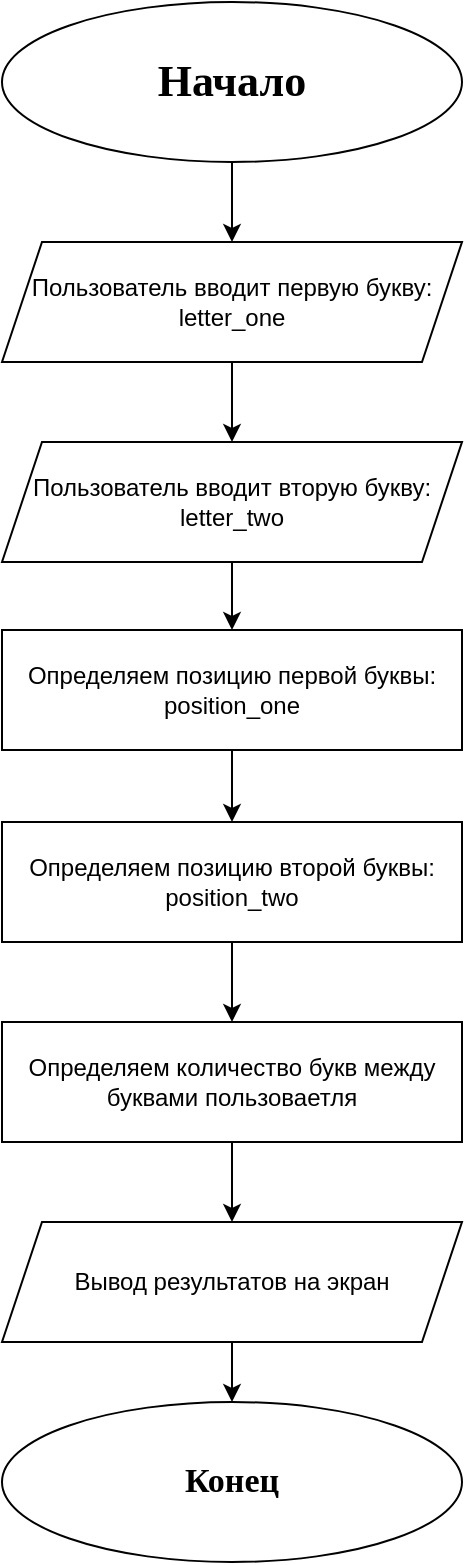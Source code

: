 <mxfile version="14.5.1" type="device"><diagram id="6a731a19-8d31-9384-78a2-239565b7b9f0" name="Page-1"><mxGraphModel dx="460" dy="853" grid="1" gridSize="10" guides="1" tooltips="1" connect="1" arrows="1" fold="1" page="1" pageScale="1" pageWidth="1169" pageHeight="827" background="#ffffff" math="0" shadow="0"><root><mxCell id="0"/><mxCell id="1" parent="0"/><mxCell id="T0U3JgzrwuJqipsjzexs-57" value="" style="edgeStyle=orthogonalEdgeStyle;rounded=0;orthogonalLoop=1;jettySize=auto;html=1;" edge="1" parent="1" source="T0U3JgzrwuJqipsjzexs-55" target="T0U3JgzrwuJqipsjzexs-56"><mxGeometry relative="1" as="geometry"/></mxCell><mxCell id="T0U3JgzrwuJqipsjzexs-55" value="&lt;font face=&quot;Times New Roman&quot; style=&quot;font-size: 22px&quot;&gt;&lt;b&gt;Начало&lt;/b&gt;&lt;/font&gt;" style="ellipse;whiteSpace=wrap;html=1;" vertex="1" parent="1"><mxGeometry x="410" y="40" width="230" height="80" as="geometry"/></mxCell><mxCell id="T0U3JgzrwuJqipsjzexs-59" value="" style="edgeStyle=orthogonalEdgeStyle;rounded=0;orthogonalLoop=1;jettySize=auto;html=1;" edge="1" parent="1" source="T0U3JgzrwuJqipsjzexs-56" target="T0U3JgzrwuJqipsjzexs-58"><mxGeometry relative="1" as="geometry"/></mxCell><mxCell id="T0U3JgzrwuJqipsjzexs-56" value="Пользователь вводит первую букву:&lt;br&gt;letter_one" style="shape=parallelogram;perimeter=parallelogramPerimeter;whiteSpace=wrap;html=1;fixedSize=1;" vertex="1" parent="1"><mxGeometry x="410" y="160" width="230" height="60" as="geometry"/></mxCell><mxCell id="T0U3JgzrwuJqipsjzexs-62" value="" style="edgeStyle=orthogonalEdgeStyle;rounded=0;orthogonalLoop=1;jettySize=auto;html=1;" edge="1" parent="1" source="T0U3JgzrwuJqipsjzexs-58" target="T0U3JgzrwuJqipsjzexs-60"><mxGeometry relative="1" as="geometry"/></mxCell><mxCell id="T0U3JgzrwuJqipsjzexs-58" value="&lt;span&gt;Пользователь вводит вторую букву:&lt;/span&gt;&lt;br&gt;&lt;span&gt;letter_two&lt;/span&gt;" style="shape=parallelogram;perimeter=parallelogramPerimeter;whiteSpace=wrap;html=1;fixedSize=1;" vertex="1" parent="1"><mxGeometry x="410" y="260" width="230" height="60" as="geometry"/></mxCell><mxCell id="T0U3JgzrwuJqipsjzexs-63" value="" style="edgeStyle=orthogonalEdgeStyle;rounded=0;orthogonalLoop=1;jettySize=auto;html=1;" edge="1" parent="1" source="T0U3JgzrwuJqipsjzexs-60" target="T0U3JgzrwuJqipsjzexs-61"><mxGeometry relative="1" as="geometry"/></mxCell><mxCell id="T0U3JgzrwuJqipsjzexs-60" value="Определяем позицию первой буквы:&lt;br&gt;position_one" style="rounded=0;whiteSpace=wrap;html=1;" vertex="1" parent="1"><mxGeometry x="410" y="354" width="230" height="60" as="geometry"/></mxCell><mxCell id="T0U3JgzrwuJqipsjzexs-67" value="" style="edgeStyle=orthogonalEdgeStyle;rounded=0;orthogonalLoop=1;jettySize=auto;html=1;" edge="1" parent="1" source="T0U3JgzrwuJqipsjzexs-61" target="T0U3JgzrwuJqipsjzexs-64"><mxGeometry relative="1" as="geometry"/></mxCell><mxCell id="T0U3JgzrwuJqipsjzexs-61" value="Определяем позицию второй буквы:&lt;br&gt;position_two" style="rounded=0;whiteSpace=wrap;html=1;" vertex="1" parent="1"><mxGeometry x="410" y="450" width="230" height="60" as="geometry"/></mxCell><mxCell id="T0U3JgzrwuJqipsjzexs-68" value="" style="edgeStyle=orthogonalEdgeStyle;rounded=0;orthogonalLoop=1;jettySize=auto;html=1;" edge="1" parent="1" source="T0U3JgzrwuJqipsjzexs-64" target="T0U3JgzrwuJqipsjzexs-65"><mxGeometry relative="1" as="geometry"/></mxCell><mxCell id="T0U3JgzrwuJqipsjzexs-64" value="Определяем количество букв между буквами пользоваетля" style="rounded=0;whiteSpace=wrap;html=1;" vertex="1" parent="1"><mxGeometry x="410" y="550" width="230" height="60" as="geometry"/></mxCell><mxCell id="T0U3JgzrwuJqipsjzexs-69" value="" style="edgeStyle=orthogonalEdgeStyle;rounded=0;orthogonalLoop=1;jettySize=auto;html=1;" edge="1" parent="1" source="T0U3JgzrwuJqipsjzexs-65" target="T0U3JgzrwuJqipsjzexs-66"><mxGeometry relative="1" as="geometry"/></mxCell><mxCell id="T0U3JgzrwuJqipsjzexs-65" value="Вывод результатов на экран" style="shape=parallelogram;perimeter=parallelogramPerimeter;whiteSpace=wrap;html=1;fixedSize=1;" vertex="1" parent="1"><mxGeometry x="410" y="650" width="230" height="60" as="geometry"/></mxCell><mxCell id="T0U3JgzrwuJqipsjzexs-66" value="Конец" style="ellipse;whiteSpace=wrap;html=1;fontFamily=Times New Roman;fontStyle=1;fontSize=17;" vertex="1" parent="1"><mxGeometry x="410" y="740" width="230" height="80" as="geometry"/></mxCell></root></mxGraphModel></diagram></mxfile>